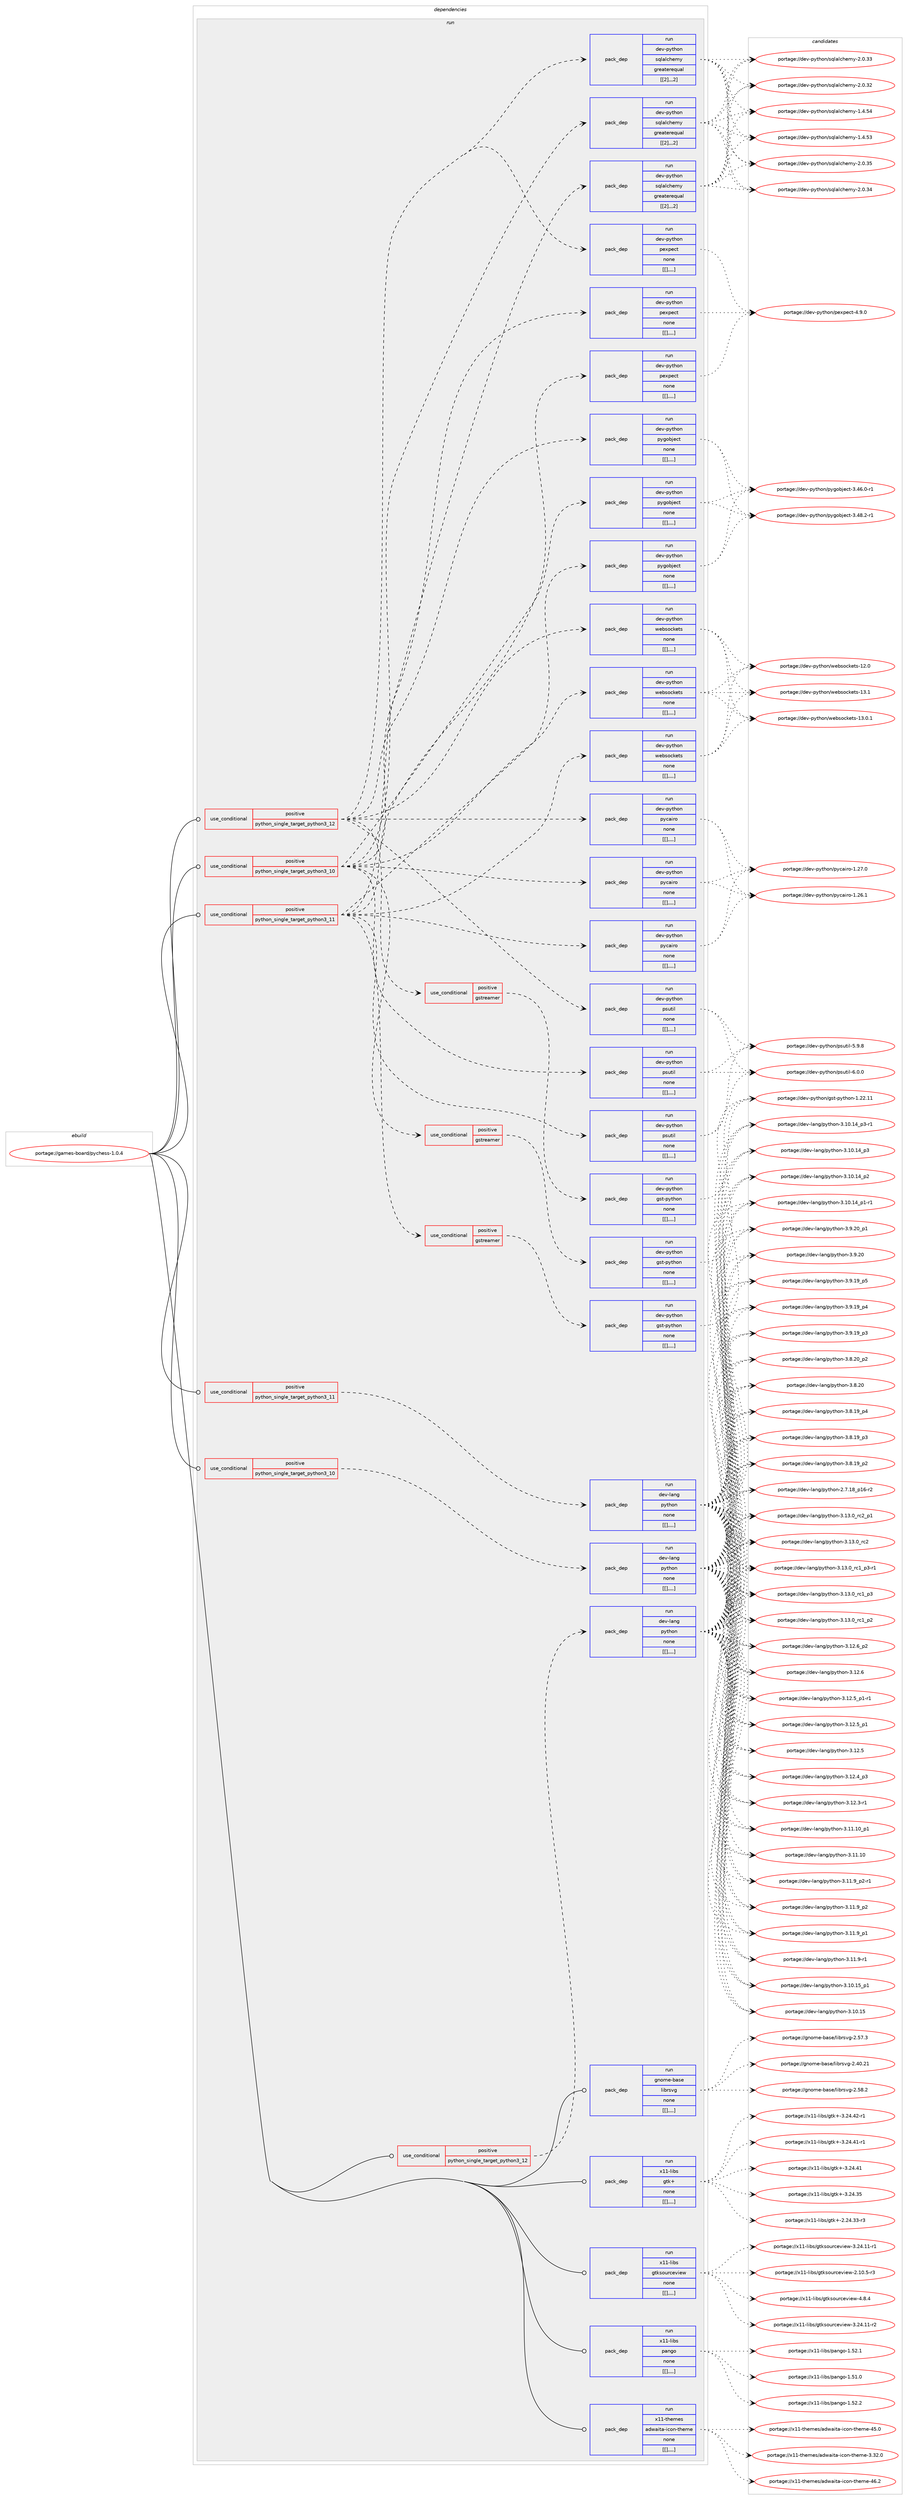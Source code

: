 digraph prolog {

# *************
# Graph options
# *************

newrank=true;
concentrate=true;
compound=true;
graph [rankdir=LR,fontname=Helvetica,fontsize=10,ranksep=1.5];#, ranksep=2.5, nodesep=0.2];
edge  [arrowhead=vee];
node  [fontname=Helvetica,fontsize=10];

# **********
# The ebuild
# **********

subgraph cluster_leftcol {
color=gray;
label=<<i>ebuild</i>>;
id [label="portage://games-board/pychess-1.0.4", color=red, width=4, href="../games-board/pychess-1.0.4.svg"];
}

# ****************
# The dependencies
# ****************

subgraph cluster_midcol {
color=gray;
label=<<i>dependencies</i>>;
subgraph cluster_compile {
fillcolor="#eeeeee";
style=filled;
label=<<i>compile</i>>;
}
subgraph cluster_compileandrun {
fillcolor="#eeeeee";
style=filled;
label=<<i>compile and run</i>>;
}
subgraph cluster_run {
fillcolor="#eeeeee";
style=filled;
label=<<i>run</i>>;
subgraph cond65536 {
dependency230891 [label=<<TABLE BORDER="0" CELLBORDER="1" CELLSPACING="0" CELLPADDING="4"><TR><TD ROWSPAN="3" CELLPADDING="10">use_conditional</TD></TR><TR><TD>positive</TD></TR><TR><TD>python_single_target_python3_10</TD></TR></TABLE>>, shape=none, color=red];
subgraph pack163880 {
dependency230892 [label=<<TABLE BORDER="0" CELLBORDER="1" CELLSPACING="0" CELLPADDING="4" WIDTH="220"><TR><TD ROWSPAN="6" CELLPADDING="30">pack_dep</TD></TR><TR><TD WIDTH="110">run</TD></TR><TR><TD>dev-lang</TD></TR><TR><TD>python</TD></TR><TR><TD>none</TD></TR><TR><TD>[[],,,,]</TD></TR></TABLE>>, shape=none, color=blue];
}
dependency230891:e -> dependency230892:w [weight=20,style="dashed",arrowhead="vee"];
}
id:e -> dependency230891:w [weight=20,style="solid",arrowhead="odot"];
subgraph cond65537 {
dependency230893 [label=<<TABLE BORDER="0" CELLBORDER="1" CELLSPACING="0" CELLPADDING="4"><TR><TD ROWSPAN="3" CELLPADDING="10">use_conditional</TD></TR><TR><TD>positive</TD></TR><TR><TD>python_single_target_python3_10</TD></TR></TABLE>>, shape=none, color=red];
subgraph pack163881 {
dependency230894 [label=<<TABLE BORDER="0" CELLBORDER="1" CELLSPACING="0" CELLPADDING="4" WIDTH="220"><TR><TD ROWSPAN="6" CELLPADDING="30">pack_dep</TD></TR><TR><TD WIDTH="110">run</TD></TR><TR><TD>dev-python</TD></TR><TR><TD>pexpect</TD></TR><TR><TD>none</TD></TR><TR><TD>[[],,,,]</TD></TR></TABLE>>, shape=none, color=blue];
}
dependency230893:e -> dependency230894:w [weight=20,style="dashed",arrowhead="vee"];
subgraph pack163882 {
dependency230895 [label=<<TABLE BORDER="0" CELLBORDER="1" CELLSPACING="0" CELLPADDING="4" WIDTH="220"><TR><TD ROWSPAN="6" CELLPADDING="30">pack_dep</TD></TR><TR><TD WIDTH="110">run</TD></TR><TR><TD>dev-python</TD></TR><TR><TD>psutil</TD></TR><TR><TD>none</TD></TR><TR><TD>[[],,,,]</TD></TR></TABLE>>, shape=none, color=blue];
}
dependency230893:e -> dependency230895:w [weight=20,style="dashed",arrowhead="vee"];
subgraph pack163883 {
dependency230896 [label=<<TABLE BORDER="0" CELLBORDER="1" CELLSPACING="0" CELLPADDING="4" WIDTH="220"><TR><TD ROWSPAN="6" CELLPADDING="30">pack_dep</TD></TR><TR><TD WIDTH="110">run</TD></TR><TR><TD>dev-python</TD></TR><TR><TD>pycairo</TD></TR><TR><TD>none</TD></TR><TR><TD>[[],,,,]</TD></TR></TABLE>>, shape=none, color=blue];
}
dependency230893:e -> dependency230896:w [weight=20,style="dashed",arrowhead="vee"];
subgraph pack163884 {
dependency230897 [label=<<TABLE BORDER="0" CELLBORDER="1" CELLSPACING="0" CELLPADDING="4" WIDTH="220"><TR><TD ROWSPAN="6" CELLPADDING="30">pack_dep</TD></TR><TR><TD WIDTH="110">run</TD></TR><TR><TD>dev-python</TD></TR><TR><TD>pygobject</TD></TR><TR><TD>none</TD></TR><TR><TD>[[],,,,]</TD></TR></TABLE>>, shape=none, color=blue];
}
dependency230893:e -> dependency230897:w [weight=20,style="dashed",arrowhead="vee"];
subgraph pack163885 {
dependency230898 [label=<<TABLE BORDER="0" CELLBORDER="1" CELLSPACING="0" CELLPADDING="4" WIDTH="220"><TR><TD ROWSPAN="6" CELLPADDING="30">pack_dep</TD></TR><TR><TD WIDTH="110">run</TD></TR><TR><TD>dev-python</TD></TR><TR><TD>sqlalchemy</TD></TR><TR><TD>greaterequal</TD></TR><TR><TD>[[2],,,2]</TD></TR></TABLE>>, shape=none, color=blue];
}
dependency230893:e -> dependency230898:w [weight=20,style="dashed",arrowhead="vee"];
subgraph pack163886 {
dependency230899 [label=<<TABLE BORDER="0" CELLBORDER="1" CELLSPACING="0" CELLPADDING="4" WIDTH="220"><TR><TD ROWSPAN="6" CELLPADDING="30">pack_dep</TD></TR><TR><TD WIDTH="110">run</TD></TR><TR><TD>dev-python</TD></TR><TR><TD>websockets</TD></TR><TR><TD>none</TD></TR><TR><TD>[[],,,,]</TD></TR></TABLE>>, shape=none, color=blue];
}
dependency230893:e -> dependency230899:w [weight=20,style="dashed",arrowhead="vee"];
subgraph cond65538 {
dependency230900 [label=<<TABLE BORDER="0" CELLBORDER="1" CELLSPACING="0" CELLPADDING="4"><TR><TD ROWSPAN="3" CELLPADDING="10">use_conditional</TD></TR><TR><TD>positive</TD></TR><TR><TD>gstreamer</TD></TR></TABLE>>, shape=none, color=red];
subgraph pack163887 {
dependency230901 [label=<<TABLE BORDER="0" CELLBORDER="1" CELLSPACING="0" CELLPADDING="4" WIDTH="220"><TR><TD ROWSPAN="6" CELLPADDING="30">pack_dep</TD></TR><TR><TD WIDTH="110">run</TD></TR><TR><TD>dev-python</TD></TR><TR><TD>gst-python</TD></TR><TR><TD>none</TD></TR><TR><TD>[[],,,,]</TD></TR></TABLE>>, shape=none, color=blue];
}
dependency230900:e -> dependency230901:w [weight=20,style="dashed",arrowhead="vee"];
}
dependency230893:e -> dependency230900:w [weight=20,style="dashed",arrowhead="vee"];
}
id:e -> dependency230893:w [weight=20,style="solid",arrowhead="odot"];
subgraph cond65539 {
dependency230902 [label=<<TABLE BORDER="0" CELLBORDER="1" CELLSPACING="0" CELLPADDING="4"><TR><TD ROWSPAN="3" CELLPADDING="10">use_conditional</TD></TR><TR><TD>positive</TD></TR><TR><TD>python_single_target_python3_11</TD></TR></TABLE>>, shape=none, color=red];
subgraph pack163888 {
dependency230903 [label=<<TABLE BORDER="0" CELLBORDER="1" CELLSPACING="0" CELLPADDING="4" WIDTH="220"><TR><TD ROWSPAN="6" CELLPADDING="30">pack_dep</TD></TR><TR><TD WIDTH="110">run</TD></TR><TR><TD>dev-lang</TD></TR><TR><TD>python</TD></TR><TR><TD>none</TD></TR><TR><TD>[[],,,,]</TD></TR></TABLE>>, shape=none, color=blue];
}
dependency230902:e -> dependency230903:w [weight=20,style="dashed",arrowhead="vee"];
}
id:e -> dependency230902:w [weight=20,style="solid",arrowhead="odot"];
subgraph cond65540 {
dependency230904 [label=<<TABLE BORDER="0" CELLBORDER="1" CELLSPACING="0" CELLPADDING="4"><TR><TD ROWSPAN="3" CELLPADDING="10">use_conditional</TD></TR><TR><TD>positive</TD></TR><TR><TD>python_single_target_python3_11</TD></TR></TABLE>>, shape=none, color=red];
subgraph pack163889 {
dependency230905 [label=<<TABLE BORDER="0" CELLBORDER="1" CELLSPACING="0" CELLPADDING="4" WIDTH="220"><TR><TD ROWSPAN="6" CELLPADDING="30">pack_dep</TD></TR><TR><TD WIDTH="110">run</TD></TR><TR><TD>dev-python</TD></TR><TR><TD>pexpect</TD></TR><TR><TD>none</TD></TR><TR><TD>[[],,,,]</TD></TR></TABLE>>, shape=none, color=blue];
}
dependency230904:e -> dependency230905:w [weight=20,style="dashed",arrowhead="vee"];
subgraph pack163890 {
dependency230906 [label=<<TABLE BORDER="0" CELLBORDER="1" CELLSPACING="0" CELLPADDING="4" WIDTH="220"><TR><TD ROWSPAN="6" CELLPADDING="30">pack_dep</TD></TR><TR><TD WIDTH="110">run</TD></TR><TR><TD>dev-python</TD></TR><TR><TD>psutil</TD></TR><TR><TD>none</TD></TR><TR><TD>[[],,,,]</TD></TR></TABLE>>, shape=none, color=blue];
}
dependency230904:e -> dependency230906:w [weight=20,style="dashed",arrowhead="vee"];
subgraph pack163891 {
dependency230907 [label=<<TABLE BORDER="0" CELLBORDER="1" CELLSPACING="0" CELLPADDING="4" WIDTH="220"><TR><TD ROWSPAN="6" CELLPADDING="30">pack_dep</TD></TR><TR><TD WIDTH="110">run</TD></TR><TR><TD>dev-python</TD></TR><TR><TD>pycairo</TD></TR><TR><TD>none</TD></TR><TR><TD>[[],,,,]</TD></TR></TABLE>>, shape=none, color=blue];
}
dependency230904:e -> dependency230907:w [weight=20,style="dashed",arrowhead="vee"];
subgraph pack163892 {
dependency230908 [label=<<TABLE BORDER="0" CELLBORDER="1" CELLSPACING="0" CELLPADDING="4" WIDTH="220"><TR><TD ROWSPAN="6" CELLPADDING="30">pack_dep</TD></TR><TR><TD WIDTH="110">run</TD></TR><TR><TD>dev-python</TD></TR><TR><TD>pygobject</TD></TR><TR><TD>none</TD></TR><TR><TD>[[],,,,]</TD></TR></TABLE>>, shape=none, color=blue];
}
dependency230904:e -> dependency230908:w [weight=20,style="dashed",arrowhead="vee"];
subgraph pack163893 {
dependency230909 [label=<<TABLE BORDER="0" CELLBORDER="1" CELLSPACING="0" CELLPADDING="4" WIDTH="220"><TR><TD ROWSPAN="6" CELLPADDING="30">pack_dep</TD></TR><TR><TD WIDTH="110">run</TD></TR><TR><TD>dev-python</TD></TR><TR><TD>sqlalchemy</TD></TR><TR><TD>greaterequal</TD></TR><TR><TD>[[2],,,2]</TD></TR></TABLE>>, shape=none, color=blue];
}
dependency230904:e -> dependency230909:w [weight=20,style="dashed",arrowhead="vee"];
subgraph pack163894 {
dependency230910 [label=<<TABLE BORDER="0" CELLBORDER="1" CELLSPACING="0" CELLPADDING="4" WIDTH="220"><TR><TD ROWSPAN="6" CELLPADDING="30">pack_dep</TD></TR><TR><TD WIDTH="110">run</TD></TR><TR><TD>dev-python</TD></TR><TR><TD>websockets</TD></TR><TR><TD>none</TD></TR><TR><TD>[[],,,,]</TD></TR></TABLE>>, shape=none, color=blue];
}
dependency230904:e -> dependency230910:w [weight=20,style="dashed",arrowhead="vee"];
subgraph cond65541 {
dependency230911 [label=<<TABLE BORDER="0" CELLBORDER="1" CELLSPACING="0" CELLPADDING="4"><TR><TD ROWSPAN="3" CELLPADDING="10">use_conditional</TD></TR><TR><TD>positive</TD></TR><TR><TD>gstreamer</TD></TR></TABLE>>, shape=none, color=red];
subgraph pack163895 {
dependency230912 [label=<<TABLE BORDER="0" CELLBORDER="1" CELLSPACING="0" CELLPADDING="4" WIDTH="220"><TR><TD ROWSPAN="6" CELLPADDING="30">pack_dep</TD></TR><TR><TD WIDTH="110">run</TD></TR><TR><TD>dev-python</TD></TR><TR><TD>gst-python</TD></TR><TR><TD>none</TD></TR><TR><TD>[[],,,,]</TD></TR></TABLE>>, shape=none, color=blue];
}
dependency230911:e -> dependency230912:w [weight=20,style="dashed",arrowhead="vee"];
}
dependency230904:e -> dependency230911:w [weight=20,style="dashed",arrowhead="vee"];
}
id:e -> dependency230904:w [weight=20,style="solid",arrowhead="odot"];
subgraph cond65542 {
dependency230913 [label=<<TABLE BORDER="0" CELLBORDER="1" CELLSPACING="0" CELLPADDING="4"><TR><TD ROWSPAN="3" CELLPADDING="10">use_conditional</TD></TR><TR><TD>positive</TD></TR><TR><TD>python_single_target_python3_12</TD></TR></TABLE>>, shape=none, color=red];
subgraph pack163896 {
dependency230914 [label=<<TABLE BORDER="0" CELLBORDER="1" CELLSPACING="0" CELLPADDING="4" WIDTH="220"><TR><TD ROWSPAN="6" CELLPADDING="30">pack_dep</TD></TR><TR><TD WIDTH="110">run</TD></TR><TR><TD>dev-lang</TD></TR><TR><TD>python</TD></TR><TR><TD>none</TD></TR><TR><TD>[[],,,,]</TD></TR></TABLE>>, shape=none, color=blue];
}
dependency230913:e -> dependency230914:w [weight=20,style="dashed",arrowhead="vee"];
}
id:e -> dependency230913:w [weight=20,style="solid",arrowhead="odot"];
subgraph cond65543 {
dependency230915 [label=<<TABLE BORDER="0" CELLBORDER="1" CELLSPACING="0" CELLPADDING="4"><TR><TD ROWSPAN="3" CELLPADDING="10">use_conditional</TD></TR><TR><TD>positive</TD></TR><TR><TD>python_single_target_python3_12</TD></TR></TABLE>>, shape=none, color=red];
subgraph pack163897 {
dependency230916 [label=<<TABLE BORDER="0" CELLBORDER="1" CELLSPACING="0" CELLPADDING="4" WIDTH="220"><TR><TD ROWSPAN="6" CELLPADDING="30">pack_dep</TD></TR><TR><TD WIDTH="110">run</TD></TR><TR><TD>dev-python</TD></TR><TR><TD>pexpect</TD></TR><TR><TD>none</TD></TR><TR><TD>[[],,,,]</TD></TR></TABLE>>, shape=none, color=blue];
}
dependency230915:e -> dependency230916:w [weight=20,style="dashed",arrowhead="vee"];
subgraph pack163898 {
dependency230917 [label=<<TABLE BORDER="0" CELLBORDER="1" CELLSPACING="0" CELLPADDING="4" WIDTH="220"><TR><TD ROWSPAN="6" CELLPADDING="30">pack_dep</TD></TR><TR><TD WIDTH="110">run</TD></TR><TR><TD>dev-python</TD></TR><TR><TD>psutil</TD></TR><TR><TD>none</TD></TR><TR><TD>[[],,,,]</TD></TR></TABLE>>, shape=none, color=blue];
}
dependency230915:e -> dependency230917:w [weight=20,style="dashed",arrowhead="vee"];
subgraph pack163899 {
dependency230918 [label=<<TABLE BORDER="0" CELLBORDER="1" CELLSPACING="0" CELLPADDING="4" WIDTH="220"><TR><TD ROWSPAN="6" CELLPADDING="30">pack_dep</TD></TR><TR><TD WIDTH="110">run</TD></TR><TR><TD>dev-python</TD></TR><TR><TD>pycairo</TD></TR><TR><TD>none</TD></TR><TR><TD>[[],,,,]</TD></TR></TABLE>>, shape=none, color=blue];
}
dependency230915:e -> dependency230918:w [weight=20,style="dashed",arrowhead="vee"];
subgraph pack163900 {
dependency230919 [label=<<TABLE BORDER="0" CELLBORDER="1" CELLSPACING="0" CELLPADDING="4" WIDTH="220"><TR><TD ROWSPAN="6" CELLPADDING="30">pack_dep</TD></TR><TR><TD WIDTH="110">run</TD></TR><TR><TD>dev-python</TD></TR><TR><TD>pygobject</TD></TR><TR><TD>none</TD></TR><TR><TD>[[],,,,]</TD></TR></TABLE>>, shape=none, color=blue];
}
dependency230915:e -> dependency230919:w [weight=20,style="dashed",arrowhead="vee"];
subgraph pack163901 {
dependency230920 [label=<<TABLE BORDER="0" CELLBORDER="1" CELLSPACING="0" CELLPADDING="4" WIDTH="220"><TR><TD ROWSPAN="6" CELLPADDING="30">pack_dep</TD></TR><TR><TD WIDTH="110">run</TD></TR><TR><TD>dev-python</TD></TR><TR><TD>sqlalchemy</TD></TR><TR><TD>greaterequal</TD></TR><TR><TD>[[2],,,2]</TD></TR></TABLE>>, shape=none, color=blue];
}
dependency230915:e -> dependency230920:w [weight=20,style="dashed",arrowhead="vee"];
subgraph pack163902 {
dependency230921 [label=<<TABLE BORDER="0" CELLBORDER="1" CELLSPACING="0" CELLPADDING="4" WIDTH="220"><TR><TD ROWSPAN="6" CELLPADDING="30">pack_dep</TD></TR><TR><TD WIDTH="110">run</TD></TR><TR><TD>dev-python</TD></TR><TR><TD>websockets</TD></TR><TR><TD>none</TD></TR><TR><TD>[[],,,,]</TD></TR></TABLE>>, shape=none, color=blue];
}
dependency230915:e -> dependency230921:w [weight=20,style="dashed",arrowhead="vee"];
subgraph cond65544 {
dependency230922 [label=<<TABLE BORDER="0" CELLBORDER="1" CELLSPACING="0" CELLPADDING="4"><TR><TD ROWSPAN="3" CELLPADDING="10">use_conditional</TD></TR><TR><TD>positive</TD></TR><TR><TD>gstreamer</TD></TR></TABLE>>, shape=none, color=red];
subgraph pack163903 {
dependency230923 [label=<<TABLE BORDER="0" CELLBORDER="1" CELLSPACING="0" CELLPADDING="4" WIDTH="220"><TR><TD ROWSPAN="6" CELLPADDING="30">pack_dep</TD></TR><TR><TD WIDTH="110">run</TD></TR><TR><TD>dev-python</TD></TR><TR><TD>gst-python</TD></TR><TR><TD>none</TD></TR><TR><TD>[[],,,,]</TD></TR></TABLE>>, shape=none, color=blue];
}
dependency230922:e -> dependency230923:w [weight=20,style="dashed",arrowhead="vee"];
}
dependency230915:e -> dependency230922:w [weight=20,style="dashed",arrowhead="vee"];
}
id:e -> dependency230915:w [weight=20,style="solid",arrowhead="odot"];
subgraph pack163904 {
dependency230924 [label=<<TABLE BORDER="0" CELLBORDER="1" CELLSPACING="0" CELLPADDING="4" WIDTH="220"><TR><TD ROWSPAN="6" CELLPADDING="30">pack_dep</TD></TR><TR><TD WIDTH="110">run</TD></TR><TR><TD>gnome-base</TD></TR><TR><TD>librsvg</TD></TR><TR><TD>none</TD></TR><TR><TD>[[],,,,]</TD></TR></TABLE>>, shape=none, color=blue];
}
id:e -> dependency230924:w [weight=20,style="solid",arrowhead="odot"];
subgraph pack163905 {
dependency230925 [label=<<TABLE BORDER="0" CELLBORDER="1" CELLSPACING="0" CELLPADDING="4" WIDTH="220"><TR><TD ROWSPAN="6" CELLPADDING="30">pack_dep</TD></TR><TR><TD WIDTH="110">run</TD></TR><TR><TD>x11-libs</TD></TR><TR><TD>gtk+</TD></TR><TR><TD>none</TD></TR><TR><TD>[[],,,,]</TD></TR></TABLE>>, shape=none, color=blue];
}
id:e -> dependency230925:w [weight=20,style="solid",arrowhead="odot"];
subgraph pack163906 {
dependency230926 [label=<<TABLE BORDER="0" CELLBORDER="1" CELLSPACING="0" CELLPADDING="4" WIDTH="220"><TR><TD ROWSPAN="6" CELLPADDING="30">pack_dep</TD></TR><TR><TD WIDTH="110">run</TD></TR><TR><TD>x11-libs</TD></TR><TR><TD>gtksourceview</TD></TR><TR><TD>none</TD></TR><TR><TD>[[],,,,]</TD></TR></TABLE>>, shape=none, color=blue];
}
id:e -> dependency230926:w [weight=20,style="solid",arrowhead="odot"];
subgraph pack163907 {
dependency230927 [label=<<TABLE BORDER="0" CELLBORDER="1" CELLSPACING="0" CELLPADDING="4" WIDTH="220"><TR><TD ROWSPAN="6" CELLPADDING="30">pack_dep</TD></TR><TR><TD WIDTH="110">run</TD></TR><TR><TD>x11-libs</TD></TR><TR><TD>pango</TD></TR><TR><TD>none</TD></TR><TR><TD>[[],,,,]</TD></TR></TABLE>>, shape=none, color=blue];
}
id:e -> dependency230927:w [weight=20,style="solid",arrowhead="odot"];
subgraph pack163908 {
dependency230928 [label=<<TABLE BORDER="0" CELLBORDER="1" CELLSPACING="0" CELLPADDING="4" WIDTH="220"><TR><TD ROWSPAN="6" CELLPADDING="30">pack_dep</TD></TR><TR><TD WIDTH="110">run</TD></TR><TR><TD>x11-themes</TD></TR><TR><TD>adwaita-icon-theme</TD></TR><TR><TD>none</TD></TR><TR><TD>[[],,,,]</TD></TR></TABLE>>, shape=none, color=blue];
}
id:e -> dependency230928:w [weight=20,style="solid",arrowhead="odot"];
}
}

# **************
# The candidates
# **************

subgraph cluster_choices {
rank=same;
color=gray;
label=<<i>candidates</i>>;

subgraph choice163880 {
color=black;
nodesep=1;
choice100101118451089711010347112121116104111110455146495146489511499509511249 [label="portage://dev-lang/python-3.13.0_rc2_p1", color=red, width=4,href="../dev-lang/python-3.13.0_rc2_p1.svg"];
choice10010111845108971101034711212111610411111045514649514648951149950 [label="portage://dev-lang/python-3.13.0_rc2", color=red, width=4,href="../dev-lang/python-3.13.0_rc2.svg"];
choice1001011184510897110103471121211161041111104551464951464895114994995112514511449 [label="portage://dev-lang/python-3.13.0_rc1_p3-r1", color=red, width=4,href="../dev-lang/python-3.13.0_rc1_p3-r1.svg"];
choice100101118451089711010347112121116104111110455146495146489511499499511251 [label="portage://dev-lang/python-3.13.0_rc1_p3", color=red, width=4,href="../dev-lang/python-3.13.0_rc1_p3.svg"];
choice100101118451089711010347112121116104111110455146495146489511499499511250 [label="portage://dev-lang/python-3.13.0_rc1_p2", color=red, width=4,href="../dev-lang/python-3.13.0_rc1_p2.svg"];
choice100101118451089711010347112121116104111110455146495046549511250 [label="portage://dev-lang/python-3.12.6_p2", color=red, width=4,href="../dev-lang/python-3.12.6_p2.svg"];
choice10010111845108971101034711212111610411111045514649504654 [label="portage://dev-lang/python-3.12.6", color=red, width=4,href="../dev-lang/python-3.12.6.svg"];
choice1001011184510897110103471121211161041111104551464950465395112494511449 [label="portage://dev-lang/python-3.12.5_p1-r1", color=red, width=4,href="../dev-lang/python-3.12.5_p1-r1.svg"];
choice100101118451089711010347112121116104111110455146495046539511249 [label="portage://dev-lang/python-3.12.5_p1", color=red, width=4,href="../dev-lang/python-3.12.5_p1.svg"];
choice10010111845108971101034711212111610411111045514649504653 [label="portage://dev-lang/python-3.12.5", color=red, width=4,href="../dev-lang/python-3.12.5.svg"];
choice100101118451089711010347112121116104111110455146495046529511251 [label="portage://dev-lang/python-3.12.4_p3", color=red, width=4,href="../dev-lang/python-3.12.4_p3.svg"];
choice100101118451089711010347112121116104111110455146495046514511449 [label="portage://dev-lang/python-3.12.3-r1", color=red, width=4,href="../dev-lang/python-3.12.3-r1.svg"];
choice10010111845108971101034711212111610411111045514649494649489511249 [label="portage://dev-lang/python-3.11.10_p1", color=red, width=4,href="../dev-lang/python-3.11.10_p1.svg"];
choice1001011184510897110103471121211161041111104551464949464948 [label="portage://dev-lang/python-3.11.10", color=red, width=4,href="../dev-lang/python-3.11.10.svg"];
choice1001011184510897110103471121211161041111104551464949465795112504511449 [label="portage://dev-lang/python-3.11.9_p2-r1", color=red, width=4,href="../dev-lang/python-3.11.9_p2-r1.svg"];
choice100101118451089711010347112121116104111110455146494946579511250 [label="portage://dev-lang/python-3.11.9_p2", color=red, width=4,href="../dev-lang/python-3.11.9_p2.svg"];
choice100101118451089711010347112121116104111110455146494946579511249 [label="portage://dev-lang/python-3.11.9_p1", color=red, width=4,href="../dev-lang/python-3.11.9_p1.svg"];
choice100101118451089711010347112121116104111110455146494946574511449 [label="portage://dev-lang/python-3.11.9-r1", color=red, width=4,href="../dev-lang/python-3.11.9-r1.svg"];
choice10010111845108971101034711212111610411111045514649484649539511249 [label="portage://dev-lang/python-3.10.15_p1", color=red, width=4,href="../dev-lang/python-3.10.15_p1.svg"];
choice1001011184510897110103471121211161041111104551464948464953 [label="portage://dev-lang/python-3.10.15", color=red, width=4,href="../dev-lang/python-3.10.15.svg"];
choice100101118451089711010347112121116104111110455146494846495295112514511449 [label="portage://dev-lang/python-3.10.14_p3-r1", color=red, width=4,href="../dev-lang/python-3.10.14_p3-r1.svg"];
choice10010111845108971101034711212111610411111045514649484649529511251 [label="portage://dev-lang/python-3.10.14_p3", color=red, width=4,href="../dev-lang/python-3.10.14_p3.svg"];
choice10010111845108971101034711212111610411111045514649484649529511250 [label="portage://dev-lang/python-3.10.14_p2", color=red, width=4,href="../dev-lang/python-3.10.14_p2.svg"];
choice100101118451089711010347112121116104111110455146494846495295112494511449 [label="portage://dev-lang/python-3.10.14_p1-r1", color=red, width=4,href="../dev-lang/python-3.10.14_p1-r1.svg"];
choice100101118451089711010347112121116104111110455146574650489511249 [label="portage://dev-lang/python-3.9.20_p1", color=red, width=4,href="../dev-lang/python-3.9.20_p1.svg"];
choice10010111845108971101034711212111610411111045514657465048 [label="portage://dev-lang/python-3.9.20", color=red, width=4,href="../dev-lang/python-3.9.20.svg"];
choice100101118451089711010347112121116104111110455146574649579511253 [label="portage://dev-lang/python-3.9.19_p5", color=red, width=4,href="../dev-lang/python-3.9.19_p5.svg"];
choice100101118451089711010347112121116104111110455146574649579511252 [label="portage://dev-lang/python-3.9.19_p4", color=red, width=4,href="../dev-lang/python-3.9.19_p4.svg"];
choice100101118451089711010347112121116104111110455146574649579511251 [label="portage://dev-lang/python-3.9.19_p3", color=red, width=4,href="../dev-lang/python-3.9.19_p3.svg"];
choice100101118451089711010347112121116104111110455146564650489511250 [label="portage://dev-lang/python-3.8.20_p2", color=red, width=4,href="../dev-lang/python-3.8.20_p2.svg"];
choice10010111845108971101034711212111610411111045514656465048 [label="portage://dev-lang/python-3.8.20", color=red, width=4,href="../dev-lang/python-3.8.20.svg"];
choice100101118451089711010347112121116104111110455146564649579511252 [label="portage://dev-lang/python-3.8.19_p4", color=red, width=4,href="../dev-lang/python-3.8.19_p4.svg"];
choice100101118451089711010347112121116104111110455146564649579511251 [label="portage://dev-lang/python-3.8.19_p3", color=red, width=4,href="../dev-lang/python-3.8.19_p3.svg"];
choice100101118451089711010347112121116104111110455146564649579511250 [label="portage://dev-lang/python-3.8.19_p2", color=red, width=4,href="../dev-lang/python-3.8.19_p2.svg"];
choice100101118451089711010347112121116104111110455046554649569511249544511450 [label="portage://dev-lang/python-2.7.18_p16-r2", color=red, width=4,href="../dev-lang/python-2.7.18_p16-r2.svg"];
dependency230892:e -> choice100101118451089711010347112121116104111110455146495146489511499509511249:w [style=dotted,weight="100"];
dependency230892:e -> choice10010111845108971101034711212111610411111045514649514648951149950:w [style=dotted,weight="100"];
dependency230892:e -> choice1001011184510897110103471121211161041111104551464951464895114994995112514511449:w [style=dotted,weight="100"];
dependency230892:e -> choice100101118451089711010347112121116104111110455146495146489511499499511251:w [style=dotted,weight="100"];
dependency230892:e -> choice100101118451089711010347112121116104111110455146495146489511499499511250:w [style=dotted,weight="100"];
dependency230892:e -> choice100101118451089711010347112121116104111110455146495046549511250:w [style=dotted,weight="100"];
dependency230892:e -> choice10010111845108971101034711212111610411111045514649504654:w [style=dotted,weight="100"];
dependency230892:e -> choice1001011184510897110103471121211161041111104551464950465395112494511449:w [style=dotted,weight="100"];
dependency230892:e -> choice100101118451089711010347112121116104111110455146495046539511249:w [style=dotted,weight="100"];
dependency230892:e -> choice10010111845108971101034711212111610411111045514649504653:w [style=dotted,weight="100"];
dependency230892:e -> choice100101118451089711010347112121116104111110455146495046529511251:w [style=dotted,weight="100"];
dependency230892:e -> choice100101118451089711010347112121116104111110455146495046514511449:w [style=dotted,weight="100"];
dependency230892:e -> choice10010111845108971101034711212111610411111045514649494649489511249:w [style=dotted,weight="100"];
dependency230892:e -> choice1001011184510897110103471121211161041111104551464949464948:w [style=dotted,weight="100"];
dependency230892:e -> choice1001011184510897110103471121211161041111104551464949465795112504511449:w [style=dotted,weight="100"];
dependency230892:e -> choice100101118451089711010347112121116104111110455146494946579511250:w [style=dotted,weight="100"];
dependency230892:e -> choice100101118451089711010347112121116104111110455146494946579511249:w [style=dotted,weight="100"];
dependency230892:e -> choice100101118451089711010347112121116104111110455146494946574511449:w [style=dotted,weight="100"];
dependency230892:e -> choice10010111845108971101034711212111610411111045514649484649539511249:w [style=dotted,weight="100"];
dependency230892:e -> choice1001011184510897110103471121211161041111104551464948464953:w [style=dotted,weight="100"];
dependency230892:e -> choice100101118451089711010347112121116104111110455146494846495295112514511449:w [style=dotted,weight="100"];
dependency230892:e -> choice10010111845108971101034711212111610411111045514649484649529511251:w [style=dotted,weight="100"];
dependency230892:e -> choice10010111845108971101034711212111610411111045514649484649529511250:w [style=dotted,weight="100"];
dependency230892:e -> choice100101118451089711010347112121116104111110455146494846495295112494511449:w [style=dotted,weight="100"];
dependency230892:e -> choice100101118451089711010347112121116104111110455146574650489511249:w [style=dotted,weight="100"];
dependency230892:e -> choice10010111845108971101034711212111610411111045514657465048:w [style=dotted,weight="100"];
dependency230892:e -> choice100101118451089711010347112121116104111110455146574649579511253:w [style=dotted,weight="100"];
dependency230892:e -> choice100101118451089711010347112121116104111110455146574649579511252:w [style=dotted,weight="100"];
dependency230892:e -> choice100101118451089711010347112121116104111110455146574649579511251:w [style=dotted,weight="100"];
dependency230892:e -> choice100101118451089711010347112121116104111110455146564650489511250:w [style=dotted,weight="100"];
dependency230892:e -> choice10010111845108971101034711212111610411111045514656465048:w [style=dotted,weight="100"];
dependency230892:e -> choice100101118451089711010347112121116104111110455146564649579511252:w [style=dotted,weight="100"];
dependency230892:e -> choice100101118451089711010347112121116104111110455146564649579511251:w [style=dotted,weight="100"];
dependency230892:e -> choice100101118451089711010347112121116104111110455146564649579511250:w [style=dotted,weight="100"];
dependency230892:e -> choice100101118451089711010347112121116104111110455046554649569511249544511450:w [style=dotted,weight="100"];
}
subgraph choice163881 {
color=black;
nodesep=1;
choice100101118451121211161041111104711210112011210199116455246574648 [label="portage://dev-python/pexpect-4.9.0", color=red, width=4,href="../dev-python/pexpect-4.9.0.svg"];
dependency230894:e -> choice100101118451121211161041111104711210112011210199116455246574648:w [style=dotted,weight="100"];
}
subgraph choice163882 {
color=black;
nodesep=1;
choice1001011184511212111610411111047112115117116105108455446484648 [label="portage://dev-python/psutil-6.0.0", color=red, width=4,href="../dev-python/psutil-6.0.0.svg"];
choice1001011184511212111610411111047112115117116105108455346574656 [label="portage://dev-python/psutil-5.9.8", color=red, width=4,href="../dev-python/psutil-5.9.8.svg"];
dependency230895:e -> choice1001011184511212111610411111047112115117116105108455446484648:w [style=dotted,weight="100"];
dependency230895:e -> choice1001011184511212111610411111047112115117116105108455346574656:w [style=dotted,weight="100"];
}
subgraph choice163883 {
color=black;
nodesep=1;
choice1001011184511212111610411111047112121999710511411145494650554648 [label="portage://dev-python/pycairo-1.27.0", color=red, width=4,href="../dev-python/pycairo-1.27.0.svg"];
choice1001011184511212111610411111047112121999710511411145494650544649 [label="portage://dev-python/pycairo-1.26.1", color=red, width=4,href="../dev-python/pycairo-1.26.1.svg"];
dependency230896:e -> choice1001011184511212111610411111047112121999710511411145494650554648:w [style=dotted,weight="100"];
dependency230896:e -> choice1001011184511212111610411111047112121999710511411145494650544649:w [style=dotted,weight="100"];
}
subgraph choice163884 {
color=black;
nodesep=1;
choice10010111845112121116104111110471121211031119810610199116455146525646504511449 [label="portage://dev-python/pygobject-3.48.2-r1", color=red, width=4,href="../dev-python/pygobject-3.48.2-r1.svg"];
choice10010111845112121116104111110471121211031119810610199116455146525446484511449 [label="portage://dev-python/pygobject-3.46.0-r1", color=red, width=4,href="../dev-python/pygobject-3.46.0-r1.svg"];
dependency230897:e -> choice10010111845112121116104111110471121211031119810610199116455146525646504511449:w [style=dotted,weight="100"];
dependency230897:e -> choice10010111845112121116104111110471121211031119810610199116455146525446484511449:w [style=dotted,weight="100"];
}
subgraph choice163885 {
color=black;
nodesep=1;
choice1001011184511212111610411111047115113108971089910410110912145504648465153 [label="portage://dev-python/sqlalchemy-2.0.35", color=red, width=4,href="../dev-python/sqlalchemy-2.0.35.svg"];
choice1001011184511212111610411111047115113108971089910410110912145504648465152 [label="portage://dev-python/sqlalchemy-2.0.34", color=red, width=4,href="../dev-python/sqlalchemy-2.0.34.svg"];
choice1001011184511212111610411111047115113108971089910410110912145504648465151 [label="portage://dev-python/sqlalchemy-2.0.33", color=red, width=4,href="../dev-python/sqlalchemy-2.0.33.svg"];
choice1001011184511212111610411111047115113108971089910410110912145504648465150 [label="portage://dev-python/sqlalchemy-2.0.32", color=red, width=4,href="../dev-python/sqlalchemy-2.0.32.svg"];
choice1001011184511212111610411111047115113108971089910410110912145494652465352 [label="portage://dev-python/sqlalchemy-1.4.54", color=red, width=4,href="../dev-python/sqlalchemy-1.4.54.svg"];
choice1001011184511212111610411111047115113108971089910410110912145494652465351 [label="portage://dev-python/sqlalchemy-1.4.53", color=red, width=4,href="../dev-python/sqlalchemy-1.4.53.svg"];
dependency230898:e -> choice1001011184511212111610411111047115113108971089910410110912145504648465153:w [style=dotted,weight="100"];
dependency230898:e -> choice1001011184511212111610411111047115113108971089910410110912145504648465152:w [style=dotted,weight="100"];
dependency230898:e -> choice1001011184511212111610411111047115113108971089910410110912145504648465151:w [style=dotted,weight="100"];
dependency230898:e -> choice1001011184511212111610411111047115113108971089910410110912145504648465150:w [style=dotted,weight="100"];
dependency230898:e -> choice1001011184511212111610411111047115113108971089910410110912145494652465352:w [style=dotted,weight="100"];
dependency230898:e -> choice1001011184511212111610411111047115113108971089910410110912145494652465351:w [style=dotted,weight="100"];
}
subgraph choice163886 {
color=black;
nodesep=1;
choice100101118451121211161041111104711910198115111991071011161154549514649 [label="portage://dev-python/websockets-13.1", color=red, width=4,href="../dev-python/websockets-13.1.svg"];
choice1001011184511212111610411111047119101981151119910710111611545495146484649 [label="portage://dev-python/websockets-13.0.1", color=red, width=4,href="../dev-python/websockets-13.0.1.svg"];
choice100101118451121211161041111104711910198115111991071011161154549504648 [label="portage://dev-python/websockets-12.0", color=red, width=4,href="../dev-python/websockets-12.0.svg"];
dependency230899:e -> choice100101118451121211161041111104711910198115111991071011161154549514649:w [style=dotted,weight="100"];
dependency230899:e -> choice1001011184511212111610411111047119101981151119910710111611545495146484649:w [style=dotted,weight="100"];
dependency230899:e -> choice100101118451121211161041111104711910198115111991071011161154549504648:w [style=dotted,weight="100"];
}
subgraph choice163887 {
color=black;
nodesep=1;
choice1001011184511212111610411111047103115116451121211161041111104549465050464949 [label="portage://dev-python/gst-python-1.22.11", color=red, width=4,href="../dev-python/gst-python-1.22.11.svg"];
dependency230901:e -> choice1001011184511212111610411111047103115116451121211161041111104549465050464949:w [style=dotted,weight="100"];
}
subgraph choice163888 {
color=black;
nodesep=1;
choice100101118451089711010347112121116104111110455146495146489511499509511249 [label="portage://dev-lang/python-3.13.0_rc2_p1", color=red, width=4,href="../dev-lang/python-3.13.0_rc2_p1.svg"];
choice10010111845108971101034711212111610411111045514649514648951149950 [label="portage://dev-lang/python-3.13.0_rc2", color=red, width=4,href="../dev-lang/python-3.13.0_rc2.svg"];
choice1001011184510897110103471121211161041111104551464951464895114994995112514511449 [label="portage://dev-lang/python-3.13.0_rc1_p3-r1", color=red, width=4,href="../dev-lang/python-3.13.0_rc1_p3-r1.svg"];
choice100101118451089711010347112121116104111110455146495146489511499499511251 [label="portage://dev-lang/python-3.13.0_rc1_p3", color=red, width=4,href="../dev-lang/python-3.13.0_rc1_p3.svg"];
choice100101118451089711010347112121116104111110455146495146489511499499511250 [label="portage://dev-lang/python-3.13.0_rc1_p2", color=red, width=4,href="../dev-lang/python-3.13.0_rc1_p2.svg"];
choice100101118451089711010347112121116104111110455146495046549511250 [label="portage://dev-lang/python-3.12.6_p2", color=red, width=4,href="../dev-lang/python-3.12.6_p2.svg"];
choice10010111845108971101034711212111610411111045514649504654 [label="portage://dev-lang/python-3.12.6", color=red, width=4,href="../dev-lang/python-3.12.6.svg"];
choice1001011184510897110103471121211161041111104551464950465395112494511449 [label="portage://dev-lang/python-3.12.5_p1-r1", color=red, width=4,href="../dev-lang/python-3.12.5_p1-r1.svg"];
choice100101118451089711010347112121116104111110455146495046539511249 [label="portage://dev-lang/python-3.12.5_p1", color=red, width=4,href="../dev-lang/python-3.12.5_p1.svg"];
choice10010111845108971101034711212111610411111045514649504653 [label="portage://dev-lang/python-3.12.5", color=red, width=4,href="../dev-lang/python-3.12.5.svg"];
choice100101118451089711010347112121116104111110455146495046529511251 [label="portage://dev-lang/python-3.12.4_p3", color=red, width=4,href="../dev-lang/python-3.12.4_p3.svg"];
choice100101118451089711010347112121116104111110455146495046514511449 [label="portage://dev-lang/python-3.12.3-r1", color=red, width=4,href="../dev-lang/python-3.12.3-r1.svg"];
choice10010111845108971101034711212111610411111045514649494649489511249 [label="portage://dev-lang/python-3.11.10_p1", color=red, width=4,href="../dev-lang/python-3.11.10_p1.svg"];
choice1001011184510897110103471121211161041111104551464949464948 [label="portage://dev-lang/python-3.11.10", color=red, width=4,href="../dev-lang/python-3.11.10.svg"];
choice1001011184510897110103471121211161041111104551464949465795112504511449 [label="portage://dev-lang/python-3.11.9_p2-r1", color=red, width=4,href="../dev-lang/python-3.11.9_p2-r1.svg"];
choice100101118451089711010347112121116104111110455146494946579511250 [label="portage://dev-lang/python-3.11.9_p2", color=red, width=4,href="../dev-lang/python-3.11.9_p2.svg"];
choice100101118451089711010347112121116104111110455146494946579511249 [label="portage://dev-lang/python-3.11.9_p1", color=red, width=4,href="../dev-lang/python-3.11.9_p1.svg"];
choice100101118451089711010347112121116104111110455146494946574511449 [label="portage://dev-lang/python-3.11.9-r1", color=red, width=4,href="../dev-lang/python-3.11.9-r1.svg"];
choice10010111845108971101034711212111610411111045514649484649539511249 [label="portage://dev-lang/python-3.10.15_p1", color=red, width=4,href="../dev-lang/python-3.10.15_p1.svg"];
choice1001011184510897110103471121211161041111104551464948464953 [label="portage://dev-lang/python-3.10.15", color=red, width=4,href="../dev-lang/python-3.10.15.svg"];
choice100101118451089711010347112121116104111110455146494846495295112514511449 [label="portage://dev-lang/python-3.10.14_p3-r1", color=red, width=4,href="../dev-lang/python-3.10.14_p3-r1.svg"];
choice10010111845108971101034711212111610411111045514649484649529511251 [label="portage://dev-lang/python-3.10.14_p3", color=red, width=4,href="../dev-lang/python-3.10.14_p3.svg"];
choice10010111845108971101034711212111610411111045514649484649529511250 [label="portage://dev-lang/python-3.10.14_p2", color=red, width=4,href="../dev-lang/python-3.10.14_p2.svg"];
choice100101118451089711010347112121116104111110455146494846495295112494511449 [label="portage://dev-lang/python-3.10.14_p1-r1", color=red, width=4,href="../dev-lang/python-3.10.14_p1-r1.svg"];
choice100101118451089711010347112121116104111110455146574650489511249 [label="portage://dev-lang/python-3.9.20_p1", color=red, width=4,href="../dev-lang/python-3.9.20_p1.svg"];
choice10010111845108971101034711212111610411111045514657465048 [label="portage://dev-lang/python-3.9.20", color=red, width=4,href="../dev-lang/python-3.9.20.svg"];
choice100101118451089711010347112121116104111110455146574649579511253 [label="portage://dev-lang/python-3.9.19_p5", color=red, width=4,href="../dev-lang/python-3.9.19_p5.svg"];
choice100101118451089711010347112121116104111110455146574649579511252 [label="portage://dev-lang/python-3.9.19_p4", color=red, width=4,href="../dev-lang/python-3.9.19_p4.svg"];
choice100101118451089711010347112121116104111110455146574649579511251 [label="portage://dev-lang/python-3.9.19_p3", color=red, width=4,href="../dev-lang/python-3.9.19_p3.svg"];
choice100101118451089711010347112121116104111110455146564650489511250 [label="portage://dev-lang/python-3.8.20_p2", color=red, width=4,href="../dev-lang/python-3.8.20_p2.svg"];
choice10010111845108971101034711212111610411111045514656465048 [label="portage://dev-lang/python-3.8.20", color=red, width=4,href="../dev-lang/python-3.8.20.svg"];
choice100101118451089711010347112121116104111110455146564649579511252 [label="portage://dev-lang/python-3.8.19_p4", color=red, width=4,href="../dev-lang/python-3.8.19_p4.svg"];
choice100101118451089711010347112121116104111110455146564649579511251 [label="portage://dev-lang/python-3.8.19_p3", color=red, width=4,href="../dev-lang/python-3.8.19_p3.svg"];
choice100101118451089711010347112121116104111110455146564649579511250 [label="portage://dev-lang/python-3.8.19_p2", color=red, width=4,href="../dev-lang/python-3.8.19_p2.svg"];
choice100101118451089711010347112121116104111110455046554649569511249544511450 [label="portage://dev-lang/python-2.7.18_p16-r2", color=red, width=4,href="../dev-lang/python-2.7.18_p16-r2.svg"];
dependency230903:e -> choice100101118451089711010347112121116104111110455146495146489511499509511249:w [style=dotted,weight="100"];
dependency230903:e -> choice10010111845108971101034711212111610411111045514649514648951149950:w [style=dotted,weight="100"];
dependency230903:e -> choice1001011184510897110103471121211161041111104551464951464895114994995112514511449:w [style=dotted,weight="100"];
dependency230903:e -> choice100101118451089711010347112121116104111110455146495146489511499499511251:w [style=dotted,weight="100"];
dependency230903:e -> choice100101118451089711010347112121116104111110455146495146489511499499511250:w [style=dotted,weight="100"];
dependency230903:e -> choice100101118451089711010347112121116104111110455146495046549511250:w [style=dotted,weight="100"];
dependency230903:e -> choice10010111845108971101034711212111610411111045514649504654:w [style=dotted,weight="100"];
dependency230903:e -> choice1001011184510897110103471121211161041111104551464950465395112494511449:w [style=dotted,weight="100"];
dependency230903:e -> choice100101118451089711010347112121116104111110455146495046539511249:w [style=dotted,weight="100"];
dependency230903:e -> choice10010111845108971101034711212111610411111045514649504653:w [style=dotted,weight="100"];
dependency230903:e -> choice100101118451089711010347112121116104111110455146495046529511251:w [style=dotted,weight="100"];
dependency230903:e -> choice100101118451089711010347112121116104111110455146495046514511449:w [style=dotted,weight="100"];
dependency230903:e -> choice10010111845108971101034711212111610411111045514649494649489511249:w [style=dotted,weight="100"];
dependency230903:e -> choice1001011184510897110103471121211161041111104551464949464948:w [style=dotted,weight="100"];
dependency230903:e -> choice1001011184510897110103471121211161041111104551464949465795112504511449:w [style=dotted,weight="100"];
dependency230903:e -> choice100101118451089711010347112121116104111110455146494946579511250:w [style=dotted,weight="100"];
dependency230903:e -> choice100101118451089711010347112121116104111110455146494946579511249:w [style=dotted,weight="100"];
dependency230903:e -> choice100101118451089711010347112121116104111110455146494946574511449:w [style=dotted,weight="100"];
dependency230903:e -> choice10010111845108971101034711212111610411111045514649484649539511249:w [style=dotted,weight="100"];
dependency230903:e -> choice1001011184510897110103471121211161041111104551464948464953:w [style=dotted,weight="100"];
dependency230903:e -> choice100101118451089711010347112121116104111110455146494846495295112514511449:w [style=dotted,weight="100"];
dependency230903:e -> choice10010111845108971101034711212111610411111045514649484649529511251:w [style=dotted,weight="100"];
dependency230903:e -> choice10010111845108971101034711212111610411111045514649484649529511250:w [style=dotted,weight="100"];
dependency230903:e -> choice100101118451089711010347112121116104111110455146494846495295112494511449:w [style=dotted,weight="100"];
dependency230903:e -> choice100101118451089711010347112121116104111110455146574650489511249:w [style=dotted,weight="100"];
dependency230903:e -> choice10010111845108971101034711212111610411111045514657465048:w [style=dotted,weight="100"];
dependency230903:e -> choice100101118451089711010347112121116104111110455146574649579511253:w [style=dotted,weight="100"];
dependency230903:e -> choice100101118451089711010347112121116104111110455146574649579511252:w [style=dotted,weight="100"];
dependency230903:e -> choice100101118451089711010347112121116104111110455146574649579511251:w [style=dotted,weight="100"];
dependency230903:e -> choice100101118451089711010347112121116104111110455146564650489511250:w [style=dotted,weight="100"];
dependency230903:e -> choice10010111845108971101034711212111610411111045514656465048:w [style=dotted,weight="100"];
dependency230903:e -> choice100101118451089711010347112121116104111110455146564649579511252:w [style=dotted,weight="100"];
dependency230903:e -> choice100101118451089711010347112121116104111110455146564649579511251:w [style=dotted,weight="100"];
dependency230903:e -> choice100101118451089711010347112121116104111110455146564649579511250:w [style=dotted,weight="100"];
dependency230903:e -> choice100101118451089711010347112121116104111110455046554649569511249544511450:w [style=dotted,weight="100"];
}
subgraph choice163889 {
color=black;
nodesep=1;
choice100101118451121211161041111104711210112011210199116455246574648 [label="portage://dev-python/pexpect-4.9.0", color=red, width=4,href="../dev-python/pexpect-4.9.0.svg"];
dependency230905:e -> choice100101118451121211161041111104711210112011210199116455246574648:w [style=dotted,weight="100"];
}
subgraph choice163890 {
color=black;
nodesep=1;
choice1001011184511212111610411111047112115117116105108455446484648 [label="portage://dev-python/psutil-6.0.0", color=red, width=4,href="../dev-python/psutil-6.0.0.svg"];
choice1001011184511212111610411111047112115117116105108455346574656 [label="portage://dev-python/psutil-5.9.8", color=red, width=4,href="../dev-python/psutil-5.9.8.svg"];
dependency230906:e -> choice1001011184511212111610411111047112115117116105108455446484648:w [style=dotted,weight="100"];
dependency230906:e -> choice1001011184511212111610411111047112115117116105108455346574656:w [style=dotted,weight="100"];
}
subgraph choice163891 {
color=black;
nodesep=1;
choice1001011184511212111610411111047112121999710511411145494650554648 [label="portage://dev-python/pycairo-1.27.0", color=red, width=4,href="../dev-python/pycairo-1.27.0.svg"];
choice1001011184511212111610411111047112121999710511411145494650544649 [label="portage://dev-python/pycairo-1.26.1", color=red, width=4,href="../dev-python/pycairo-1.26.1.svg"];
dependency230907:e -> choice1001011184511212111610411111047112121999710511411145494650554648:w [style=dotted,weight="100"];
dependency230907:e -> choice1001011184511212111610411111047112121999710511411145494650544649:w [style=dotted,weight="100"];
}
subgraph choice163892 {
color=black;
nodesep=1;
choice10010111845112121116104111110471121211031119810610199116455146525646504511449 [label="portage://dev-python/pygobject-3.48.2-r1", color=red, width=4,href="../dev-python/pygobject-3.48.2-r1.svg"];
choice10010111845112121116104111110471121211031119810610199116455146525446484511449 [label="portage://dev-python/pygobject-3.46.0-r1", color=red, width=4,href="../dev-python/pygobject-3.46.0-r1.svg"];
dependency230908:e -> choice10010111845112121116104111110471121211031119810610199116455146525646504511449:w [style=dotted,weight="100"];
dependency230908:e -> choice10010111845112121116104111110471121211031119810610199116455146525446484511449:w [style=dotted,weight="100"];
}
subgraph choice163893 {
color=black;
nodesep=1;
choice1001011184511212111610411111047115113108971089910410110912145504648465153 [label="portage://dev-python/sqlalchemy-2.0.35", color=red, width=4,href="../dev-python/sqlalchemy-2.0.35.svg"];
choice1001011184511212111610411111047115113108971089910410110912145504648465152 [label="portage://dev-python/sqlalchemy-2.0.34", color=red, width=4,href="../dev-python/sqlalchemy-2.0.34.svg"];
choice1001011184511212111610411111047115113108971089910410110912145504648465151 [label="portage://dev-python/sqlalchemy-2.0.33", color=red, width=4,href="../dev-python/sqlalchemy-2.0.33.svg"];
choice1001011184511212111610411111047115113108971089910410110912145504648465150 [label="portage://dev-python/sqlalchemy-2.0.32", color=red, width=4,href="../dev-python/sqlalchemy-2.0.32.svg"];
choice1001011184511212111610411111047115113108971089910410110912145494652465352 [label="portage://dev-python/sqlalchemy-1.4.54", color=red, width=4,href="../dev-python/sqlalchemy-1.4.54.svg"];
choice1001011184511212111610411111047115113108971089910410110912145494652465351 [label="portage://dev-python/sqlalchemy-1.4.53", color=red, width=4,href="../dev-python/sqlalchemy-1.4.53.svg"];
dependency230909:e -> choice1001011184511212111610411111047115113108971089910410110912145504648465153:w [style=dotted,weight="100"];
dependency230909:e -> choice1001011184511212111610411111047115113108971089910410110912145504648465152:w [style=dotted,weight="100"];
dependency230909:e -> choice1001011184511212111610411111047115113108971089910410110912145504648465151:w [style=dotted,weight="100"];
dependency230909:e -> choice1001011184511212111610411111047115113108971089910410110912145504648465150:w [style=dotted,weight="100"];
dependency230909:e -> choice1001011184511212111610411111047115113108971089910410110912145494652465352:w [style=dotted,weight="100"];
dependency230909:e -> choice1001011184511212111610411111047115113108971089910410110912145494652465351:w [style=dotted,weight="100"];
}
subgraph choice163894 {
color=black;
nodesep=1;
choice100101118451121211161041111104711910198115111991071011161154549514649 [label="portage://dev-python/websockets-13.1", color=red, width=4,href="../dev-python/websockets-13.1.svg"];
choice1001011184511212111610411111047119101981151119910710111611545495146484649 [label="portage://dev-python/websockets-13.0.1", color=red, width=4,href="../dev-python/websockets-13.0.1.svg"];
choice100101118451121211161041111104711910198115111991071011161154549504648 [label="portage://dev-python/websockets-12.0", color=red, width=4,href="../dev-python/websockets-12.0.svg"];
dependency230910:e -> choice100101118451121211161041111104711910198115111991071011161154549514649:w [style=dotted,weight="100"];
dependency230910:e -> choice1001011184511212111610411111047119101981151119910710111611545495146484649:w [style=dotted,weight="100"];
dependency230910:e -> choice100101118451121211161041111104711910198115111991071011161154549504648:w [style=dotted,weight="100"];
}
subgraph choice163895 {
color=black;
nodesep=1;
choice1001011184511212111610411111047103115116451121211161041111104549465050464949 [label="portage://dev-python/gst-python-1.22.11", color=red, width=4,href="../dev-python/gst-python-1.22.11.svg"];
dependency230912:e -> choice1001011184511212111610411111047103115116451121211161041111104549465050464949:w [style=dotted,weight="100"];
}
subgraph choice163896 {
color=black;
nodesep=1;
choice100101118451089711010347112121116104111110455146495146489511499509511249 [label="portage://dev-lang/python-3.13.0_rc2_p1", color=red, width=4,href="../dev-lang/python-3.13.0_rc2_p1.svg"];
choice10010111845108971101034711212111610411111045514649514648951149950 [label="portage://dev-lang/python-3.13.0_rc2", color=red, width=4,href="../dev-lang/python-3.13.0_rc2.svg"];
choice1001011184510897110103471121211161041111104551464951464895114994995112514511449 [label="portage://dev-lang/python-3.13.0_rc1_p3-r1", color=red, width=4,href="../dev-lang/python-3.13.0_rc1_p3-r1.svg"];
choice100101118451089711010347112121116104111110455146495146489511499499511251 [label="portage://dev-lang/python-3.13.0_rc1_p3", color=red, width=4,href="../dev-lang/python-3.13.0_rc1_p3.svg"];
choice100101118451089711010347112121116104111110455146495146489511499499511250 [label="portage://dev-lang/python-3.13.0_rc1_p2", color=red, width=4,href="../dev-lang/python-3.13.0_rc1_p2.svg"];
choice100101118451089711010347112121116104111110455146495046549511250 [label="portage://dev-lang/python-3.12.6_p2", color=red, width=4,href="../dev-lang/python-3.12.6_p2.svg"];
choice10010111845108971101034711212111610411111045514649504654 [label="portage://dev-lang/python-3.12.6", color=red, width=4,href="../dev-lang/python-3.12.6.svg"];
choice1001011184510897110103471121211161041111104551464950465395112494511449 [label="portage://dev-lang/python-3.12.5_p1-r1", color=red, width=4,href="../dev-lang/python-3.12.5_p1-r1.svg"];
choice100101118451089711010347112121116104111110455146495046539511249 [label="portage://dev-lang/python-3.12.5_p1", color=red, width=4,href="../dev-lang/python-3.12.5_p1.svg"];
choice10010111845108971101034711212111610411111045514649504653 [label="portage://dev-lang/python-3.12.5", color=red, width=4,href="../dev-lang/python-3.12.5.svg"];
choice100101118451089711010347112121116104111110455146495046529511251 [label="portage://dev-lang/python-3.12.4_p3", color=red, width=4,href="../dev-lang/python-3.12.4_p3.svg"];
choice100101118451089711010347112121116104111110455146495046514511449 [label="portage://dev-lang/python-3.12.3-r1", color=red, width=4,href="../dev-lang/python-3.12.3-r1.svg"];
choice10010111845108971101034711212111610411111045514649494649489511249 [label="portage://dev-lang/python-3.11.10_p1", color=red, width=4,href="../dev-lang/python-3.11.10_p1.svg"];
choice1001011184510897110103471121211161041111104551464949464948 [label="portage://dev-lang/python-3.11.10", color=red, width=4,href="../dev-lang/python-3.11.10.svg"];
choice1001011184510897110103471121211161041111104551464949465795112504511449 [label="portage://dev-lang/python-3.11.9_p2-r1", color=red, width=4,href="../dev-lang/python-3.11.9_p2-r1.svg"];
choice100101118451089711010347112121116104111110455146494946579511250 [label="portage://dev-lang/python-3.11.9_p2", color=red, width=4,href="../dev-lang/python-3.11.9_p2.svg"];
choice100101118451089711010347112121116104111110455146494946579511249 [label="portage://dev-lang/python-3.11.9_p1", color=red, width=4,href="../dev-lang/python-3.11.9_p1.svg"];
choice100101118451089711010347112121116104111110455146494946574511449 [label="portage://dev-lang/python-3.11.9-r1", color=red, width=4,href="../dev-lang/python-3.11.9-r1.svg"];
choice10010111845108971101034711212111610411111045514649484649539511249 [label="portage://dev-lang/python-3.10.15_p1", color=red, width=4,href="../dev-lang/python-3.10.15_p1.svg"];
choice1001011184510897110103471121211161041111104551464948464953 [label="portage://dev-lang/python-3.10.15", color=red, width=4,href="../dev-lang/python-3.10.15.svg"];
choice100101118451089711010347112121116104111110455146494846495295112514511449 [label="portage://dev-lang/python-3.10.14_p3-r1", color=red, width=4,href="../dev-lang/python-3.10.14_p3-r1.svg"];
choice10010111845108971101034711212111610411111045514649484649529511251 [label="portage://dev-lang/python-3.10.14_p3", color=red, width=4,href="../dev-lang/python-3.10.14_p3.svg"];
choice10010111845108971101034711212111610411111045514649484649529511250 [label="portage://dev-lang/python-3.10.14_p2", color=red, width=4,href="../dev-lang/python-3.10.14_p2.svg"];
choice100101118451089711010347112121116104111110455146494846495295112494511449 [label="portage://dev-lang/python-3.10.14_p1-r1", color=red, width=4,href="../dev-lang/python-3.10.14_p1-r1.svg"];
choice100101118451089711010347112121116104111110455146574650489511249 [label="portage://dev-lang/python-3.9.20_p1", color=red, width=4,href="../dev-lang/python-3.9.20_p1.svg"];
choice10010111845108971101034711212111610411111045514657465048 [label="portage://dev-lang/python-3.9.20", color=red, width=4,href="../dev-lang/python-3.9.20.svg"];
choice100101118451089711010347112121116104111110455146574649579511253 [label="portage://dev-lang/python-3.9.19_p5", color=red, width=4,href="../dev-lang/python-3.9.19_p5.svg"];
choice100101118451089711010347112121116104111110455146574649579511252 [label="portage://dev-lang/python-3.9.19_p4", color=red, width=4,href="../dev-lang/python-3.9.19_p4.svg"];
choice100101118451089711010347112121116104111110455146574649579511251 [label="portage://dev-lang/python-3.9.19_p3", color=red, width=4,href="../dev-lang/python-3.9.19_p3.svg"];
choice100101118451089711010347112121116104111110455146564650489511250 [label="portage://dev-lang/python-3.8.20_p2", color=red, width=4,href="../dev-lang/python-3.8.20_p2.svg"];
choice10010111845108971101034711212111610411111045514656465048 [label="portage://dev-lang/python-3.8.20", color=red, width=4,href="../dev-lang/python-3.8.20.svg"];
choice100101118451089711010347112121116104111110455146564649579511252 [label="portage://dev-lang/python-3.8.19_p4", color=red, width=4,href="../dev-lang/python-3.8.19_p4.svg"];
choice100101118451089711010347112121116104111110455146564649579511251 [label="portage://dev-lang/python-3.8.19_p3", color=red, width=4,href="../dev-lang/python-3.8.19_p3.svg"];
choice100101118451089711010347112121116104111110455146564649579511250 [label="portage://dev-lang/python-3.8.19_p2", color=red, width=4,href="../dev-lang/python-3.8.19_p2.svg"];
choice100101118451089711010347112121116104111110455046554649569511249544511450 [label="portage://dev-lang/python-2.7.18_p16-r2", color=red, width=4,href="../dev-lang/python-2.7.18_p16-r2.svg"];
dependency230914:e -> choice100101118451089711010347112121116104111110455146495146489511499509511249:w [style=dotted,weight="100"];
dependency230914:e -> choice10010111845108971101034711212111610411111045514649514648951149950:w [style=dotted,weight="100"];
dependency230914:e -> choice1001011184510897110103471121211161041111104551464951464895114994995112514511449:w [style=dotted,weight="100"];
dependency230914:e -> choice100101118451089711010347112121116104111110455146495146489511499499511251:w [style=dotted,weight="100"];
dependency230914:e -> choice100101118451089711010347112121116104111110455146495146489511499499511250:w [style=dotted,weight="100"];
dependency230914:e -> choice100101118451089711010347112121116104111110455146495046549511250:w [style=dotted,weight="100"];
dependency230914:e -> choice10010111845108971101034711212111610411111045514649504654:w [style=dotted,weight="100"];
dependency230914:e -> choice1001011184510897110103471121211161041111104551464950465395112494511449:w [style=dotted,weight="100"];
dependency230914:e -> choice100101118451089711010347112121116104111110455146495046539511249:w [style=dotted,weight="100"];
dependency230914:e -> choice10010111845108971101034711212111610411111045514649504653:w [style=dotted,weight="100"];
dependency230914:e -> choice100101118451089711010347112121116104111110455146495046529511251:w [style=dotted,weight="100"];
dependency230914:e -> choice100101118451089711010347112121116104111110455146495046514511449:w [style=dotted,weight="100"];
dependency230914:e -> choice10010111845108971101034711212111610411111045514649494649489511249:w [style=dotted,weight="100"];
dependency230914:e -> choice1001011184510897110103471121211161041111104551464949464948:w [style=dotted,weight="100"];
dependency230914:e -> choice1001011184510897110103471121211161041111104551464949465795112504511449:w [style=dotted,weight="100"];
dependency230914:e -> choice100101118451089711010347112121116104111110455146494946579511250:w [style=dotted,weight="100"];
dependency230914:e -> choice100101118451089711010347112121116104111110455146494946579511249:w [style=dotted,weight="100"];
dependency230914:e -> choice100101118451089711010347112121116104111110455146494946574511449:w [style=dotted,weight="100"];
dependency230914:e -> choice10010111845108971101034711212111610411111045514649484649539511249:w [style=dotted,weight="100"];
dependency230914:e -> choice1001011184510897110103471121211161041111104551464948464953:w [style=dotted,weight="100"];
dependency230914:e -> choice100101118451089711010347112121116104111110455146494846495295112514511449:w [style=dotted,weight="100"];
dependency230914:e -> choice10010111845108971101034711212111610411111045514649484649529511251:w [style=dotted,weight="100"];
dependency230914:e -> choice10010111845108971101034711212111610411111045514649484649529511250:w [style=dotted,weight="100"];
dependency230914:e -> choice100101118451089711010347112121116104111110455146494846495295112494511449:w [style=dotted,weight="100"];
dependency230914:e -> choice100101118451089711010347112121116104111110455146574650489511249:w [style=dotted,weight="100"];
dependency230914:e -> choice10010111845108971101034711212111610411111045514657465048:w [style=dotted,weight="100"];
dependency230914:e -> choice100101118451089711010347112121116104111110455146574649579511253:w [style=dotted,weight="100"];
dependency230914:e -> choice100101118451089711010347112121116104111110455146574649579511252:w [style=dotted,weight="100"];
dependency230914:e -> choice100101118451089711010347112121116104111110455146574649579511251:w [style=dotted,weight="100"];
dependency230914:e -> choice100101118451089711010347112121116104111110455146564650489511250:w [style=dotted,weight="100"];
dependency230914:e -> choice10010111845108971101034711212111610411111045514656465048:w [style=dotted,weight="100"];
dependency230914:e -> choice100101118451089711010347112121116104111110455146564649579511252:w [style=dotted,weight="100"];
dependency230914:e -> choice100101118451089711010347112121116104111110455146564649579511251:w [style=dotted,weight="100"];
dependency230914:e -> choice100101118451089711010347112121116104111110455146564649579511250:w [style=dotted,weight="100"];
dependency230914:e -> choice100101118451089711010347112121116104111110455046554649569511249544511450:w [style=dotted,weight="100"];
}
subgraph choice163897 {
color=black;
nodesep=1;
choice100101118451121211161041111104711210112011210199116455246574648 [label="portage://dev-python/pexpect-4.9.0", color=red, width=4,href="../dev-python/pexpect-4.9.0.svg"];
dependency230916:e -> choice100101118451121211161041111104711210112011210199116455246574648:w [style=dotted,weight="100"];
}
subgraph choice163898 {
color=black;
nodesep=1;
choice1001011184511212111610411111047112115117116105108455446484648 [label="portage://dev-python/psutil-6.0.0", color=red, width=4,href="../dev-python/psutil-6.0.0.svg"];
choice1001011184511212111610411111047112115117116105108455346574656 [label="portage://dev-python/psutil-5.9.8", color=red, width=4,href="../dev-python/psutil-5.9.8.svg"];
dependency230917:e -> choice1001011184511212111610411111047112115117116105108455446484648:w [style=dotted,weight="100"];
dependency230917:e -> choice1001011184511212111610411111047112115117116105108455346574656:w [style=dotted,weight="100"];
}
subgraph choice163899 {
color=black;
nodesep=1;
choice1001011184511212111610411111047112121999710511411145494650554648 [label="portage://dev-python/pycairo-1.27.0", color=red, width=4,href="../dev-python/pycairo-1.27.0.svg"];
choice1001011184511212111610411111047112121999710511411145494650544649 [label="portage://dev-python/pycairo-1.26.1", color=red, width=4,href="../dev-python/pycairo-1.26.1.svg"];
dependency230918:e -> choice1001011184511212111610411111047112121999710511411145494650554648:w [style=dotted,weight="100"];
dependency230918:e -> choice1001011184511212111610411111047112121999710511411145494650544649:w [style=dotted,weight="100"];
}
subgraph choice163900 {
color=black;
nodesep=1;
choice10010111845112121116104111110471121211031119810610199116455146525646504511449 [label="portage://dev-python/pygobject-3.48.2-r1", color=red, width=4,href="../dev-python/pygobject-3.48.2-r1.svg"];
choice10010111845112121116104111110471121211031119810610199116455146525446484511449 [label="portage://dev-python/pygobject-3.46.0-r1", color=red, width=4,href="../dev-python/pygobject-3.46.0-r1.svg"];
dependency230919:e -> choice10010111845112121116104111110471121211031119810610199116455146525646504511449:w [style=dotted,weight="100"];
dependency230919:e -> choice10010111845112121116104111110471121211031119810610199116455146525446484511449:w [style=dotted,weight="100"];
}
subgraph choice163901 {
color=black;
nodesep=1;
choice1001011184511212111610411111047115113108971089910410110912145504648465153 [label="portage://dev-python/sqlalchemy-2.0.35", color=red, width=4,href="../dev-python/sqlalchemy-2.0.35.svg"];
choice1001011184511212111610411111047115113108971089910410110912145504648465152 [label="portage://dev-python/sqlalchemy-2.0.34", color=red, width=4,href="../dev-python/sqlalchemy-2.0.34.svg"];
choice1001011184511212111610411111047115113108971089910410110912145504648465151 [label="portage://dev-python/sqlalchemy-2.0.33", color=red, width=4,href="../dev-python/sqlalchemy-2.0.33.svg"];
choice1001011184511212111610411111047115113108971089910410110912145504648465150 [label="portage://dev-python/sqlalchemy-2.0.32", color=red, width=4,href="../dev-python/sqlalchemy-2.0.32.svg"];
choice1001011184511212111610411111047115113108971089910410110912145494652465352 [label="portage://dev-python/sqlalchemy-1.4.54", color=red, width=4,href="../dev-python/sqlalchemy-1.4.54.svg"];
choice1001011184511212111610411111047115113108971089910410110912145494652465351 [label="portage://dev-python/sqlalchemy-1.4.53", color=red, width=4,href="../dev-python/sqlalchemy-1.4.53.svg"];
dependency230920:e -> choice1001011184511212111610411111047115113108971089910410110912145504648465153:w [style=dotted,weight="100"];
dependency230920:e -> choice1001011184511212111610411111047115113108971089910410110912145504648465152:w [style=dotted,weight="100"];
dependency230920:e -> choice1001011184511212111610411111047115113108971089910410110912145504648465151:w [style=dotted,weight="100"];
dependency230920:e -> choice1001011184511212111610411111047115113108971089910410110912145504648465150:w [style=dotted,weight="100"];
dependency230920:e -> choice1001011184511212111610411111047115113108971089910410110912145494652465352:w [style=dotted,weight="100"];
dependency230920:e -> choice1001011184511212111610411111047115113108971089910410110912145494652465351:w [style=dotted,weight="100"];
}
subgraph choice163902 {
color=black;
nodesep=1;
choice100101118451121211161041111104711910198115111991071011161154549514649 [label="portage://dev-python/websockets-13.1", color=red, width=4,href="../dev-python/websockets-13.1.svg"];
choice1001011184511212111610411111047119101981151119910710111611545495146484649 [label="portage://dev-python/websockets-13.0.1", color=red, width=4,href="../dev-python/websockets-13.0.1.svg"];
choice100101118451121211161041111104711910198115111991071011161154549504648 [label="portage://dev-python/websockets-12.0", color=red, width=4,href="../dev-python/websockets-12.0.svg"];
dependency230921:e -> choice100101118451121211161041111104711910198115111991071011161154549514649:w [style=dotted,weight="100"];
dependency230921:e -> choice1001011184511212111610411111047119101981151119910710111611545495146484649:w [style=dotted,weight="100"];
dependency230921:e -> choice100101118451121211161041111104711910198115111991071011161154549504648:w [style=dotted,weight="100"];
}
subgraph choice163903 {
color=black;
nodesep=1;
choice1001011184511212111610411111047103115116451121211161041111104549465050464949 [label="portage://dev-python/gst-python-1.22.11", color=red, width=4,href="../dev-python/gst-python-1.22.11.svg"];
dependency230923:e -> choice1001011184511212111610411111047103115116451121211161041111104549465050464949:w [style=dotted,weight="100"];
}
subgraph choice163904 {
color=black;
nodesep=1;
choice103110111109101459897115101471081059811411511810345504653564650 [label="portage://gnome-base/librsvg-2.58.2", color=red, width=4,href="../gnome-base/librsvg-2.58.2.svg"];
choice103110111109101459897115101471081059811411511810345504653554651 [label="portage://gnome-base/librsvg-2.57.3", color=red, width=4,href="../gnome-base/librsvg-2.57.3.svg"];
choice10311011110910145989711510147108105981141151181034550465248465049 [label="portage://gnome-base/librsvg-2.40.21", color=red, width=4,href="../gnome-base/librsvg-2.40.21.svg"];
dependency230924:e -> choice103110111109101459897115101471081059811411511810345504653564650:w [style=dotted,weight="100"];
dependency230924:e -> choice103110111109101459897115101471081059811411511810345504653554651:w [style=dotted,weight="100"];
dependency230924:e -> choice10311011110910145989711510147108105981141151181034550465248465049:w [style=dotted,weight="100"];
}
subgraph choice163905 {
color=black;
nodesep=1;
choice12049494510810598115471031161074345514650524652504511449 [label="portage://x11-libs/gtk+-3.24.42-r1", color=red, width=4,href="../x11-libs/gtk+-3.24.42-r1.svg"];
choice12049494510810598115471031161074345514650524652494511449 [label="portage://x11-libs/gtk+-3.24.41-r1", color=red, width=4,href="../x11-libs/gtk+-3.24.41-r1.svg"];
choice1204949451081059811547103116107434551465052465249 [label="portage://x11-libs/gtk+-3.24.41", color=red, width=4,href="../x11-libs/gtk+-3.24.41.svg"];
choice1204949451081059811547103116107434551465052465153 [label="portage://x11-libs/gtk+-3.24.35", color=red, width=4,href="../x11-libs/gtk+-3.24.35.svg"];
choice12049494510810598115471031161074345504650524651514511451 [label="portage://x11-libs/gtk+-2.24.33-r3", color=red, width=4,href="../x11-libs/gtk+-2.24.33-r3.svg"];
dependency230925:e -> choice12049494510810598115471031161074345514650524652504511449:w [style=dotted,weight="100"];
dependency230925:e -> choice12049494510810598115471031161074345514650524652494511449:w [style=dotted,weight="100"];
dependency230925:e -> choice1204949451081059811547103116107434551465052465249:w [style=dotted,weight="100"];
dependency230925:e -> choice1204949451081059811547103116107434551465052465153:w [style=dotted,weight="100"];
dependency230925:e -> choice12049494510810598115471031161074345504650524651514511451:w [style=dotted,weight="100"];
}
subgraph choice163906 {
color=black;
nodesep=1;
choice120494945108105981154710311610711511111711499101118105101119455246564652 [label="portage://x11-libs/gtksourceview-4.8.4", color=red, width=4,href="../x11-libs/gtksourceview-4.8.4.svg"];
choice12049494510810598115471031161071151111171149910111810510111945514650524649494511450 [label="portage://x11-libs/gtksourceview-3.24.11-r2", color=red, width=4,href="../x11-libs/gtksourceview-3.24.11-r2.svg"];
choice12049494510810598115471031161071151111171149910111810510111945514650524649494511449 [label="portage://x11-libs/gtksourceview-3.24.11-r1", color=red, width=4,href="../x11-libs/gtksourceview-3.24.11-r1.svg"];
choice120494945108105981154710311610711511111711499101118105101119455046494846534511451 [label="portage://x11-libs/gtksourceview-2.10.5-r3", color=red, width=4,href="../x11-libs/gtksourceview-2.10.5-r3.svg"];
dependency230926:e -> choice120494945108105981154710311610711511111711499101118105101119455246564652:w [style=dotted,weight="100"];
dependency230926:e -> choice12049494510810598115471031161071151111171149910111810510111945514650524649494511450:w [style=dotted,weight="100"];
dependency230926:e -> choice12049494510810598115471031161071151111171149910111810510111945514650524649494511449:w [style=dotted,weight="100"];
dependency230926:e -> choice120494945108105981154710311610711511111711499101118105101119455046494846534511451:w [style=dotted,weight="100"];
}
subgraph choice163907 {
color=black;
nodesep=1;
choice12049494510810598115471129711010311145494653504650 [label="portage://x11-libs/pango-1.52.2", color=red, width=4,href="../x11-libs/pango-1.52.2.svg"];
choice12049494510810598115471129711010311145494653504649 [label="portage://x11-libs/pango-1.52.1", color=red, width=4,href="../x11-libs/pango-1.52.1.svg"];
choice12049494510810598115471129711010311145494653494648 [label="portage://x11-libs/pango-1.51.0", color=red, width=4,href="../x11-libs/pango-1.51.0.svg"];
dependency230927:e -> choice12049494510810598115471129711010311145494653504650:w [style=dotted,weight="100"];
dependency230927:e -> choice12049494510810598115471129711010311145494653504649:w [style=dotted,weight="100"];
dependency230927:e -> choice12049494510810598115471129711010311145494653494648:w [style=dotted,weight="100"];
}
subgraph choice163908 {
color=black;
nodesep=1;
choice120494945116104101109101115479710011997105116974510599111110451161041011091014552544650 [label="portage://x11-themes/adwaita-icon-theme-46.2", color=red, width=4,href="../x11-themes/adwaita-icon-theme-46.2.svg"];
choice120494945116104101109101115479710011997105116974510599111110451161041011091014552534648 [label="portage://x11-themes/adwaita-icon-theme-45.0", color=red, width=4,href="../x11-themes/adwaita-icon-theme-45.0.svg"];
choice1204949451161041011091011154797100119971051169745105991111104511610410110910145514651504648 [label="portage://x11-themes/adwaita-icon-theme-3.32.0", color=red, width=4,href="../x11-themes/adwaita-icon-theme-3.32.0.svg"];
dependency230928:e -> choice120494945116104101109101115479710011997105116974510599111110451161041011091014552544650:w [style=dotted,weight="100"];
dependency230928:e -> choice120494945116104101109101115479710011997105116974510599111110451161041011091014552534648:w [style=dotted,weight="100"];
dependency230928:e -> choice1204949451161041011091011154797100119971051169745105991111104511610410110910145514651504648:w [style=dotted,weight="100"];
}
}

}
